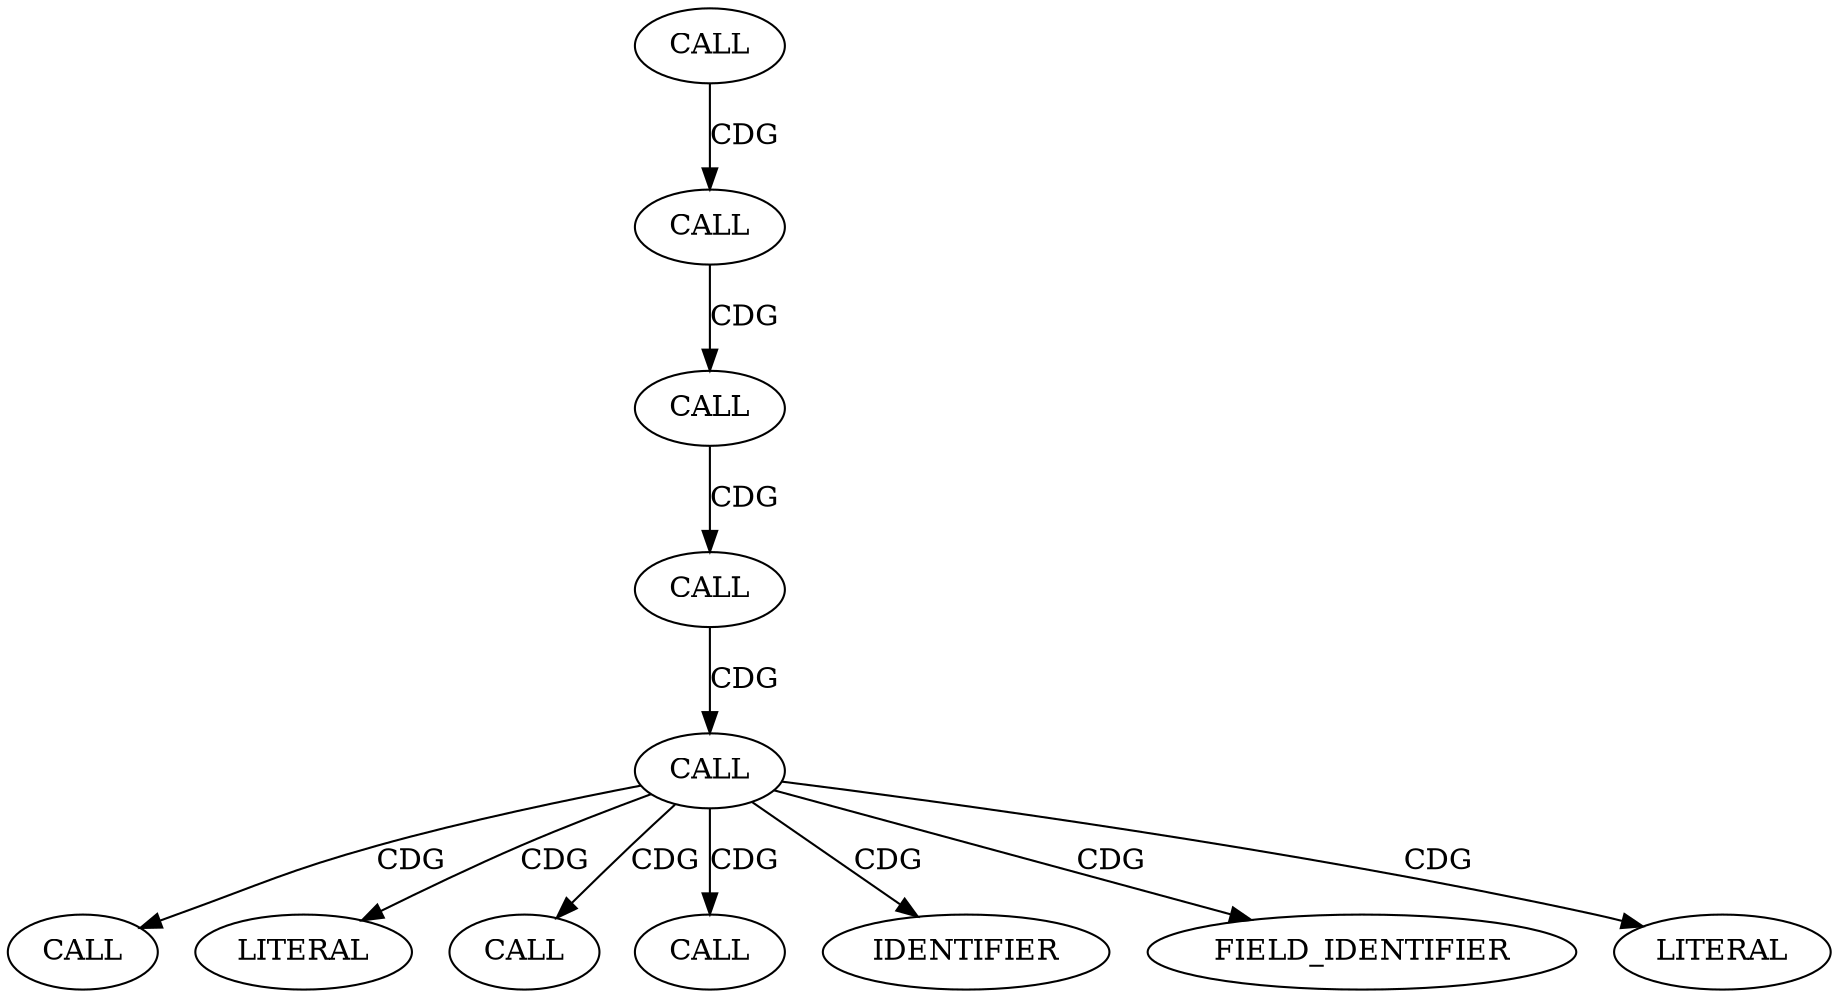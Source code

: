 strict digraph "" {
	node [label="\N"];
	1577	[ARGUMENT_INDEX=-1,
		CODE="desc->fd_lens[0] > CEPH_MSG_MAX_CONTROL_LEN",
		COLUMN_NUMBER=6,
		DISPATCH_TYPE=STATIC_DISPATCH,
		LINE_NUMBER=532,
		METHOD_FULL_NAME="<operator>.greaterThan",
		NAME="<operator>.greaterThan",
		ORDER=1,
		TYPE_FULL_NAME="<empty>",
		filename="messenger_v2.c",
		label=CALL];
	1596	[ARGUMENT_INDEX=-1,
		CODE="desc->fd_lens[1] > CEPH_MSG_MAX_FRONT_LEN",
		COLUMN_NUMBER=6,
		DISPATCH_TYPE=STATIC_DISPATCH,
		LINE_NUMBER=536,
		METHOD_FULL_NAME="<operator>.greaterThan",
		NAME="<operator>.greaterThan",
		ORDER=1,
		TYPE_FULL_NAME="<empty>",
		filename="messenger_v2.c",
		label=CALL];
	1577 -> 1596	[label=CDG];
	1604	[ARGUMENT_INDEX=-1,
		CODE="pr_err(\"front segment too big %d\\n\", desc->fd_lens[1])",
		COLUMN_NUMBER=3,
		DISPATCH_TYPE=STATIC_DISPATCH,
		LINE_NUMBER=537,
		METHOD_FULL_NAME=pr_err,
		NAME=pr_err,
		ORDER=1,
		TYPE_FULL_NAME="<empty>",
		filename="messenger_v2.c",
		label=CALL];
	1596 -> 1604	[label=CDG];
	1605	[ARGUMENT_INDEX=1,
		CODE="\"front segment too big %d\\n\"",
		COLUMN_NUMBER=10,
		LINE_NUMBER=537,
		ORDER=1,
		TYPE_FULL_NAME=char,
		filename="messenger_v2.c",
		label=LITERAL];
	1596 -> 1605	[label=CDG];
	1606	[ARGUMENT_INDEX=2,
		CODE="desc->fd_lens[1]",
		COLUMN_NUMBER=40,
		DISPATCH_TYPE=STATIC_DISPATCH,
		LINE_NUMBER=537,
		METHOD_FULL_NAME="<operator>.indirectIndexAccess",
		NAME="<operator>.indirectIndexAccess",
		ORDER=2,
		TYPE_FULL_NAME="<empty>",
		filename="messenger_v2.c",
		label=CALL];
	1596 -> 1606	[label=CDG];
	1607	[ARGUMENT_INDEX=1,
		CODE="desc->fd_lens",
		COLUMN_NUMBER=40,
		DISPATCH_TYPE=STATIC_DISPATCH,
		LINE_NUMBER=537,
		METHOD_FULL_NAME="<operator>.indirectFieldAccess",
		NAME="<operator>.indirectFieldAccess",
		ORDER=1,
		TYPE_FULL_NAME="<empty>",
		filename="messenger_v2.c",
		label=CALL];
	1596 -> 1607	[label=CDG];
	1608	[ARGUMENT_INDEX=1,
		CODE=desc,
		COLUMN_NUMBER=40,
		LINE_NUMBER=537,
		NAME=desc,
		ORDER=1,
		TYPE_FULL_NAME="ceph_frame_desc*",
		filename="messenger_v2.c",
		label=IDENTIFIER];
	1596 -> 1608	[label=CDG];
	1609	[ARGUMENT_INDEX=2,
		CANONICAL_NAME=fd_lens,
		CODE=fd_lens,
		COLUMN_NUMBER=40,
		LINE_NUMBER=537,
		ORDER=2,
		filename="messenger_v2.c",
		label=FIELD_IDENTIFIER];
	1596 -> 1609	[label=CDG];
	1610	[ARGUMENT_INDEX=2,
		CODE=1,
		COLUMN_NUMBER=54,
		LINE_NUMBER=537,
		ORDER=2,
		TYPE_FULL_NAME=int,
		filename="messenger_v2.c",
		label=LITERAL];
	1596 -> 1610	[label=CDG];
	1560	[ARGUMENT_INDEX=-1,
		CODE="!desc->fd_lens[desc->fd_seg_cnt - 1]",
		COLUMN_NUMBER=6,
		DISPATCH_TYPE=STATIC_DISPATCH,
		LINE_NUMBER=527,
		METHOD_FULL_NAME="<operator>.logicalNot",
		NAME="<operator>.logicalNot",
		ORDER=1,
		TYPE_FULL_NAME="<empty>",
		filename="messenger_v2.c",
		label=CALL];
	1560 -> 1577	[label=CDG];
	1508	[ARGUMENT_INDEX=-1,
		CODE="desc->fd_seg_cnt < 1 ||
	    desc->fd_seg_cnt > CEPH_FRAME_MAX_SEGMENT_COUNT",
		COLUMN_NUMBER=6,
		DISPATCH_TYPE=STATIC_DISPATCH,
		LINE_NUMBER=513,
		METHOD_FULL_NAME="<operator>.logicalOr",
		NAME="<operator>.logicalOr",
		ORDER=1,
		TYPE_FULL_NAME="<empty>",
		filename="messenger_v2.c",
		label=CALL];
	1508 -> 1560	[label=CDG];
	1476	[ARGUMENT_INDEX=-1,
		CODE="crc != expected_crc",
		COLUMN_NUMBER=6,
		DISPATCH_TYPE=STATIC_DISPATCH,
		LINE_NUMBER=503,
		METHOD_FULL_NAME="<operator>.notEquals",
		NAME="<operator>.notEquals",
		ORDER=1,
		TYPE_FULL_NAME="<empty>",
		filename="messenger_v2.c",
		label=CALL];
	1476 -> 1508	[label=CDG];
}
